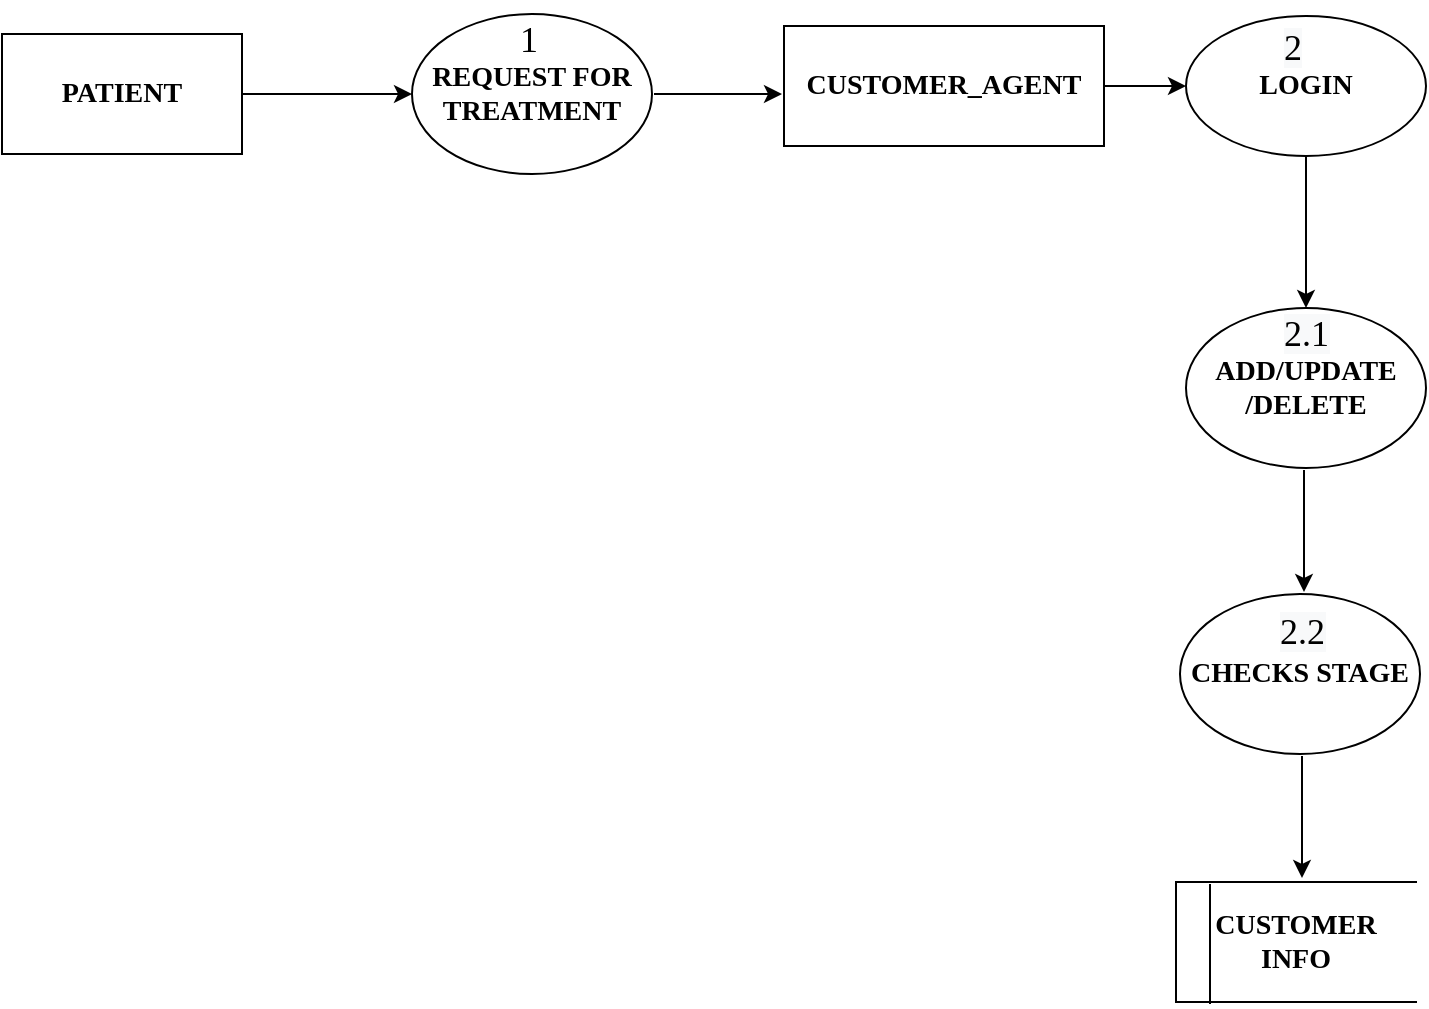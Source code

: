 <mxfile version="20.6.2" type="device"><diagram id="C5RBs43oDa-KdzZeNtuy" name="Page-1"><mxGraphModel dx="1024" dy="612" grid="1" gridSize="10" guides="1" tooltips="1" connect="1" arrows="1" fold="1" page="1" pageScale="1" pageWidth="827" pageHeight="1169" math="0" shadow="0"><root><mxCell id="WIyWlLk6GJQsqaUBKTNV-0"/><mxCell id="WIyWlLk6GJQsqaUBKTNV-1" parent="WIyWlLk6GJQsqaUBKTNV-0"/><mxCell id="C_AW6cvTTiv5Z34I0tjx-7" value="" style="edgeStyle=orthogonalEdgeStyle;rounded=0;orthogonalLoop=1;jettySize=auto;html=1;fontFamily=Times New Roman;fontSize=14;" parent="WIyWlLk6GJQsqaUBKTNV-1" source="C_AW6cvTTiv5Z34I0tjx-0" target="C_AW6cvTTiv5Z34I0tjx-1" edge="1"><mxGeometry relative="1" as="geometry"/></mxCell><mxCell id="C_AW6cvTTiv5Z34I0tjx-0" value="&lt;font face=&quot;Times New Roman&quot; style=&quot;font-size: 14px;&quot;&gt;&lt;b&gt;PATIENT&lt;/b&gt;&lt;/font&gt;" style="rounded=0;whiteSpace=wrap;html=1;" parent="WIyWlLk6GJQsqaUBKTNV-1" vertex="1"><mxGeometry x="62" y="194" width="120" height="60" as="geometry"/></mxCell><mxCell id="C_AW6cvTTiv5Z34I0tjx-1" value="&lt;font face=&quot;Times New Roman&quot; style=&quot;font-size: 14px;&quot;&gt;&lt;b&gt;REQUEST FOR TREATMENT&lt;/b&gt;&lt;/font&gt;" style="ellipse;whiteSpace=wrap;html=1;" parent="WIyWlLk6GJQsqaUBKTNV-1" vertex="1"><mxGeometry x="267" y="184" width="120" height="80" as="geometry"/></mxCell><mxCell id="C_AW6cvTTiv5Z34I0tjx-2" value="1" style="text;html=1;align=center;verticalAlign=middle;resizable=0;points=[];autosize=1;strokeColor=none;fillColor=none;fontSize=18;fontFamily=Times New Roman;" parent="WIyWlLk6GJQsqaUBKTNV-1" vertex="1"><mxGeometry x="310" y="177" width="30" height="40" as="geometry"/></mxCell><mxCell id="C_AW6cvTTiv5Z34I0tjx-13" value="" style="edgeStyle=orthogonalEdgeStyle;rounded=0;orthogonalLoop=1;jettySize=auto;html=1;fontFamily=Times New Roman;fontSize=14;" parent="WIyWlLk6GJQsqaUBKTNV-1" source="C_AW6cvTTiv5Z34I0tjx-4" target="C_AW6cvTTiv5Z34I0tjx-12" edge="1"><mxGeometry relative="1" as="geometry"/></mxCell><mxCell id="C_AW6cvTTiv5Z34I0tjx-4" value="&lt;font face=&quot;Times New Roman&quot; style=&quot;font-size: 14px;&quot;&gt;&lt;b&gt;CUSTOMER_AGENT&lt;/b&gt;&lt;/font&gt;" style="rounded=0;whiteSpace=wrap;html=1;" parent="WIyWlLk6GJQsqaUBKTNV-1" vertex="1"><mxGeometry x="453" y="190" width="160" height="60" as="geometry"/></mxCell><mxCell id="C_AW6cvTTiv5Z34I0tjx-10" value="" style="endArrow=classic;html=1;rounded=0;fontFamily=Times New Roman;fontSize=14;entryX=0;entryY=0.5;entryDx=0;entryDy=0;exitX=1;exitY=0.5;exitDx=0;exitDy=0;" parent="WIyWlLk6GJQsqaUBKTNV-1" edge="1"><mxGeometry width="50" height="50" relative="1" as="geometry"><mxPoint x="388" y="224" as="sourcePoint"/><mxPoint x="452" y="224" as="targetPoint"/></mxGeometry></mxCell><mxCell id="C_AW6cvTTiv5Z34I0tjx-16" value="" style="edgeStyle=orthogonalEdgeStyle;rounded=0;orthogonalLoop=1;jettySize=auto;html=1;fontFamily=Times New Roman;fontSize=14;" parent="WIyWlLk6GJQsqaUBKTNV-1" source="C_AW6cvTTiv5Z34I0tjx-12" target="C_AW6cvTTiv5Z34I0tjx-14" edge="1"><mxGeometry relative="1" as="geometry"/></mxCell><mxCell id="C_AW6cvTTiv5Z34I0tjx-12" value="&lt;b&gt;LOGIN&lt;/b&gt;" style="ellipse;whiteSpace=wrap;html=1;fontFamily=Times New Roman;fontSize=14;" parent="WIyWlLk6GJQsqaUBKTNV-1" vertex="1"><mxGeometry x="654" y="185" width="120" height="70" as="geometry"/></mxCell><mxCell id="C_AW6cvTTiv5Z34I0tjx-14" value="&lt;b&gt;ADD/UPDATE&lt;br&gt;/DELETE&lt;/b&gt;" style="ellipse;whiteSpace=wrap;html=1;fontFamily=Times New Roman;fontSize=14;" parent="WIyWlLk6GJQsqaUBKTNV-1" vertex="1"><mxGeometry x="654" y="331" width="120" height="80" as="geometry"/></mxCell><mxCell id="C_AW6cvTTiv5Z34I0tjx-15" value="&lt;span style=&quot;color: rgb(0, 0, 0); font-family: &amp;quot;Times New Roman&amp;quot;; font-size: 18px; font-style: normal; font-variant-ligatures: normal; font-variant-caps: normal; font-weight: 400; letter-spacing: normal; orphans: 2; text-align: center; text-indent: 0px; text-transform: none; widows: 2; word-spacing: 0px; -webkit-text-stroke-width: 0px; background-color: rgb(248, 249, 250); text-decoration-thickness: initial; text-decoration-style: initial; text-decoration-color: initial; float: none; display: inline !important;&quot;&gt;2&lt;/span&gt;" style="text;whiteSpace=wrap;html=1;fontSize=14;fontFamily=Times New Roman;" parent="WIyWlLk6GJQsqaUBKTNV-1" vertex="1"><mxGeometry x="701" y="184" width="19" height="41" as="geometry"/></mxCell><mxCell id="C_AW6cvTTiv5Z34I0tjx-38" value="" style="endArrow=classic;html=1;rounded=0;fontFamily=Times New Roman;fontSize=14;entryX=0.5;entryY=0;entryDx=0;entryDy=0;" parent="WIyWlLk6GJQsqaUBKTNV-1" edge="1"><mxGeometry width="50" height="50" relative="1" as="geometry"><mxPoint x="713" y="412" as="sourcePoint"/><mxPoint x="713" y="473" as="targetPoint"/></mxGeometry></mxCell><mxCell id="C_AW6cvTTiv5Z34I0tjx-40" value="&lt;span style=&quot;color: rgb(0, 0, 0); font-family: &amp;quot;Times New Roman&amp;quot;; font-size: 18px; font-style: normal; font-variant-ligatures: normal; font-variant-caps: normal; font-weight: 400; letter-spacing: normal; orphans: 2; text-align: center; text-indent: 0px; text-transform: none; widows: 2; word-spacing: 0px; -webkit-text-stroke-width: 0px; background-color: rgb(248, 249, 250); text-decoration-thickness: initial; text-decoration-style: initial; text-decoration-color: initial; float: none; display: inline !important;&quot;&gt;2.1&lt;/span&gt;" style="text;whiteSpace=wrap;html=1;fontSize=14;fontFamily=Times New Roman;" parent="WIyWlLk6GJQsqaUBKTNV-1" vertex="1"><mxGeometry x="701" y="327" width="32" height="34" as="geometry"/></mxCell><mxCell id="VDTx3cww_b-8Q3eWW3mj-0" value="&lt;font face=&quot;Times New Roman&quot; style=&quot;font-size: 14px;&quot;&gt;&lt;b&gt;CHECKS STAGE&lt;/b&gt;&lt;/font&gt;" style="ellipse;whiteSpace=wrap;html=1;" vertex="1" parent="WIyWlLk6GJQsqaUBKTNV-1"><mxGeometry x="651" y="474" width="120" height="80" as="geometry"/></mxCell><mxCell id="VDTx3cww_b-8Q3eWW3mj-1" value="&lt;span style=&quot;color: rgb(0, 0, 0); font-family: &amp;quot;Times New Roman&amp;quot;; font-size: 18px; font-style: normal; font-variant-ligatures: normal; font-variant-caps: normal; font-weight: 400; letter-spacing: normal; orphans: 2; text-align: center; text-indent: 0px; text-transform: none; widows: 2; word-spacing: 0px; -webkit-text-stroke-width: 0px; background-color: rgb(248, 249, 250); text-decoration-thickness: initial; text-decoration-style: initial; text-decoration-color: initial; float: none; display: inline !important;&quot;&gt;2.2&lt;/span&gt;" style="text;whiteSpace=wrap;html=1;fontSize=14;fontFamily=Times New Roman;" vertex="1" parent="WIyWlLk6GJQsqaUBKTNV-1"><mxGeometry x="699" y="476" width="41" height="46" as="geometry"/></mxCell><mxCell id="VDTx3cww_b-8Q3eWW3mj-3" value="" style="endArrow=classic;html=1;rounded=0;fontFamily=Times New Roman;fontSize=14;entryX=0.5;entryY=0;entryDx=0;entryDy=0;" edge="1" parent="WIyWlLk6GJQsqaUBKTNV-1"><mxGeometry width="50" height="50" relative="1" as="geometry"><mxPoint x="712" y="555" as="sourcePoint"/><mxPoint x="712" y="616" as="targetPoint"/></mxGeometry></mxCell><mxCell id="VDTx3cww_b-8Q3eWW3mj-4" value="&lt;font face=&quot;Times New Roman&quot;&gt;&lt;span style=&quot;font-size: 14px;&quot;&gt;&lt;b&gt;CUSTOMER INFO&lt;/b&gt;&lt;/span&gt;&lt;/font&gt;" style="shape=partialRectangle;whiteSpace=wrap;html=1;left=0;right=0;fillColor=none;" vertex="1" parent="WIyWlLk6GJQsqaUBKTNV-1"><mxGeometry x="649" y="618" width="120" height="60" as="geometry"/></mxCell><mxCell id="VDTx3cww_b-8Q3eWW3mj-6" value="" style="endArrow=none;html=1;rounded=0;entryX=0;entryY=0;entryDx=0;entryDy=0;exitX=0;exitY=1;exitDx=0;exitDy=0;" edge="1" parent="WIyWlLk6GJQsqaUBKTNV-1" source="VDTx3cww_b-8Q3eWW3mj-4" target="VDTx3cww_b-8Q3eWW3mj-4"><mxGeometry width="50" height="50" relative="1" as="geometry"><mxPoint x="431" y="660" as="sourcePoint"/><mxPoint x="481" y="610" as="targetPoint"/></mxGeometry></mxCell><mxCell id="VDTx3cww_b-8Q3eWW3mj-7" value="" style="endArrow=none;html=1;rounded=0;entryX=0;entryY=0;entryDx=0;entryDy=0;exitX=0;exitY=1;exitDx=0;exitDy=0;" edge="1" parent="WIyWlLk6GJQsqaUBKTNV-1"><mxGeometry width="50" height="50" relative="1" as="geometry"><mxPoint x="666" y="679" as="sourcePoint"/><mxPoint x="666" y="619" as="targetPoint"/></mxGeometry></mxCell></root></mxGraphModel></diagram></mxfile>